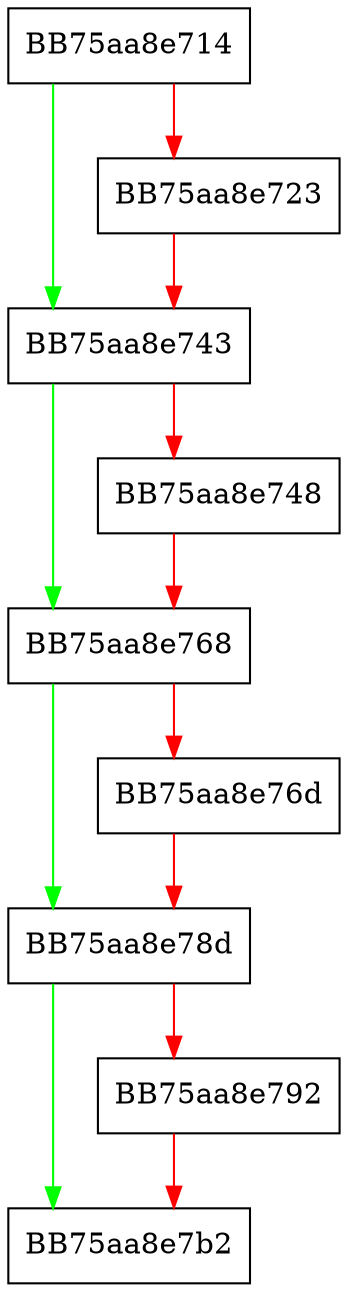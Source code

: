 digraph SendTelemetry {
  node [shape="box"];
  graph [splines=ortho];
  BB75aa8e714 -> BB75aa8e743 [color="green"];
  BB75aa8e714 -> BB75aa8e723 [color="red"];
  BB75aa8e723 -> BB75aa8e743 [color="red"];
  BB75aa8e743 -> BB75aa8e768 [color="green"];
  BB75aa8e743 -> BB75aa8e748 [color="red"];
  BB75aa8e748 -> BB75aa8e768 [color="red"];
  BB75aa8e768 -> BB75aa8e78d [color="green"];
  BB75aa8e768 -> BB75aa8e76d [color="red"];
  BB75aa8e76d -> BB75aa8e78d [color="red"];
  BB75aa8e78d -> BB75aa8e7b2 [color="green"];
  BB75aa8e78d -> BB75aa8e792 [color="red"];
  BB75aa8e792 -> BB75aa8e7b2 [color="red"];
}